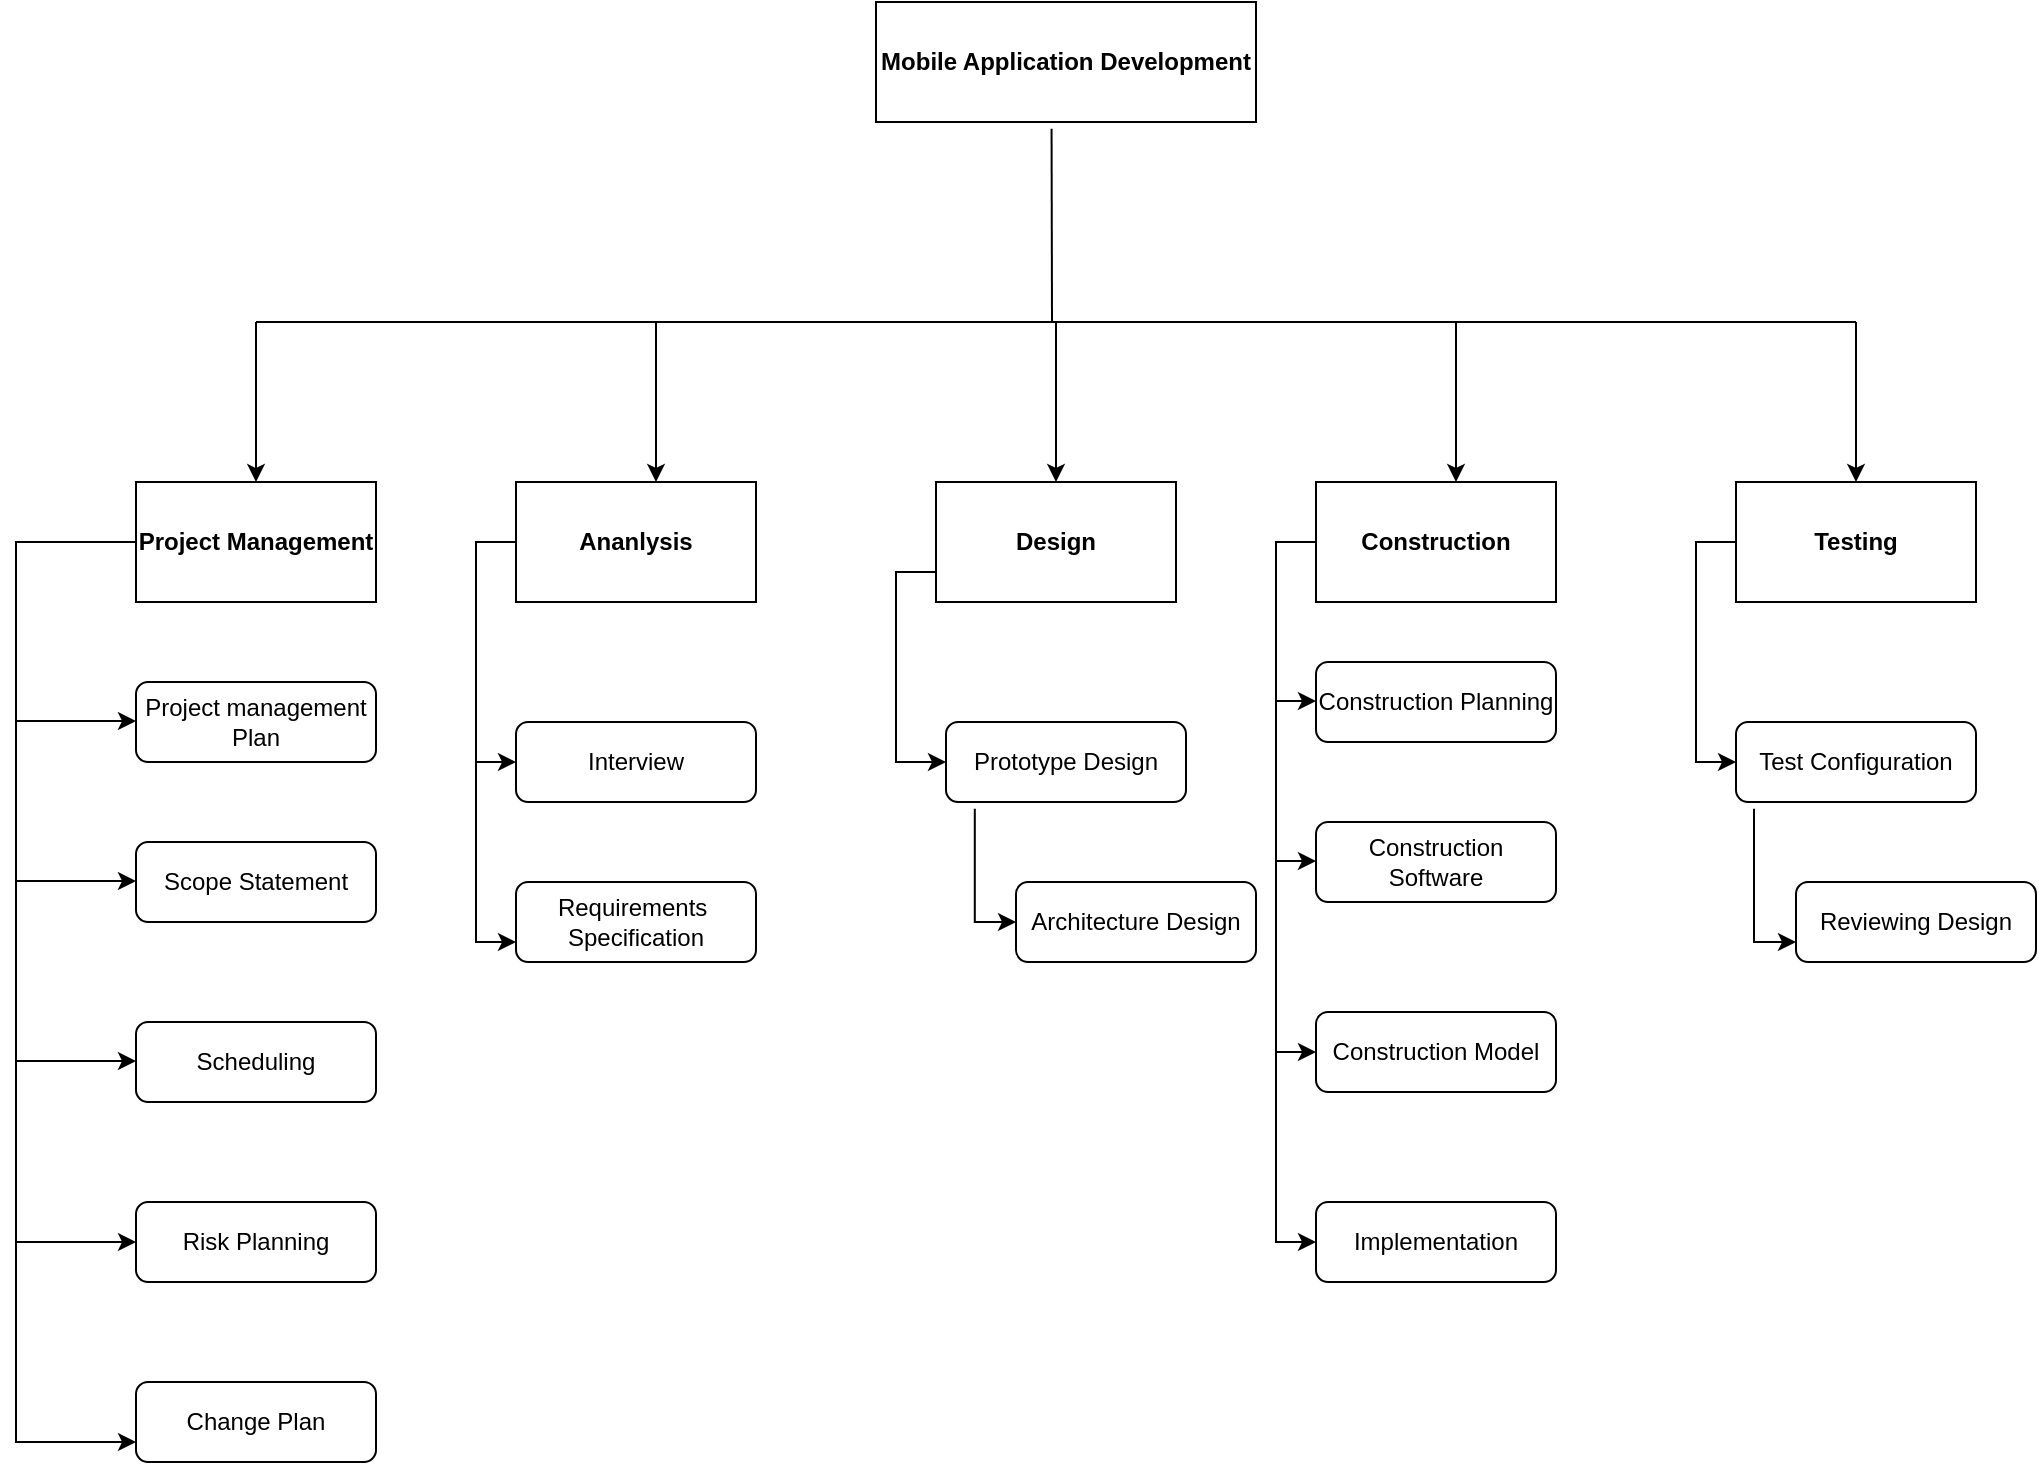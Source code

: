 <mxfile version="13.9.9" type="device"><diagram id="prtHgNgQTEPvFCAcTncT" name="Page-1"><mxGraphModel dx="2290" dy="846" grid="1" gridSize="10" guides="1" tooltips="1" connect="1" arrows="1" fold="1" page="1" pageScale="1" pageWidth="827" pageHeight="1169" math="0" shadow="0"><root><mxCell id="0"/><mxCell id="1" parent="0"/><mxCell id="hB0fNPm98DXGU77ou9Tp-1" value="&lt;b&gt;Mobile Application Development&lt;/b&gt;" style="rounded=0;whiteSpace=wrap;html=1;" parent="1" vertex="1"><mxGeometry x="310" y="80" width="190" height="60" as="geometry"/></mxCell><mxCell id="hB0fNPm98DXGU77ou9Tp-4" value="" style="endArrow=none;html=1;entryX=0.462;entryY=1.057;entryDx=0;entryDy=0;entryPerimeter=0;" parent="1" target="hB0fNPm98DXGU77ou9Tp-1" edge="1"><mxGeometry width="50" height="50" relative="1" as="geometry"><mxPoint x="398" y="240" as="sourcePoint"/><mxPoint x="440" y="270" as="targetPoint"/></mxGeometry></mxCell><mxCell id="hB0fNPm98DXGU77ou9Tp-5" value="" style="endArrow=none;html=1;" parent="1" edge="1"><mxGeometry width="50" height="50" relative="1" as="geometry"><mxPoint y="240" as="sourcePoint"/><mxPoint x="800" y="240" as="targetPoint"/></mxGeometry></mxCell><mxCell id="hB0fNPm98DXGU77ou9Tp-6" value="" style="endArrow=classic;html=1;" parent="1" edge="1"><mxGeometry width="50" height="50" relative="1" as="geometry"><mxPoint y="240" as="sourcePoint"/><mxPoint y="320" as="targetPoint"/></mxGeometry></mxCell><mxCell id="hB0fNPm98DXGU77ou9Tp-23" style="edgeStyle=orthogonalEdgeStyle;rounded=0;orthogonalLoop=1;jettySize=auto;html=1;exitX=0;exitY=0.5;exitDx=0;exitDy=0;entryX=0;entryY=0.75;entryDx=0;entryDy=0;" parent="1" source="hB0fNPm98DXGU77ou9Tp-7" target="hB0fNPm98DXGU77ou9Tp-21" edge="1"><mxGeometry relative="1" as="geometry"><Array as="points"><mxPoint x="-120" y="350"/><mxPoint x="-120" y="800"/></Array></mxGeometry></mxCell><mxCell id="hB0fNPm98DXGU77ou9Tp-7" value="&lt;b&gt;Project Management&lt;/b&gt;" style="rounded=0;whiteSpace=wrap;html=1;" parent="1" vertex="1"><mxGeometry x="-60" y="320" width="120" height="60" as="geometry"/></mxCell><mxCell id="hB0fNPm98DXGU77ou9Tp-8" value="" style="endArrow=classic;html=1;" parent="1" edge="1"><mxGeometry width="50" height="50" relative="1" as="geometry"><mxPoint x="400" y="240" as="sourcePoint"/><mxPoint x="400" y="320" as="targetPoint"/></mxGeometry></mxCell><mxCell id="hB0fNPm98DXGU77ou9Tp-9" value="" style="endArrow=classic;html=1;" parent="1" edge="1"><mxGeometry width="50" height="50" relative="1" as="geometry"><mxPoint x="600" y="240" as="sourcePoint"/><mxPoint x="600" y="320" as="targetPoint"/></mxGeometry></mxCell><mxCell id="hB0fNPm98DXGU77ou9Tp-10" value="" style="endArrow=classic;html=1;" parent="1" edge="1"><mxGeometry width="50" height="50" relative="1" as="geometry"><mxPoint x="800" y="240" as="sourcePoint"/><mxPoint x="800" y="320" as="targetPoint"/></mxGeometry></mxCell><mxCell id="hB0fNPm98DXGU77ou9Tp-11" value="" style="endArrow=classic;html=1;" parent="1" edge="1"><mxGeometry width="50" height="50" relative="1" as="geometry"><mxPoint x="200" y="240" as="sourcePoint"/><mxPoint x="200" y="320" as="targetPoint"/></mxGeometry></mxCell><mxCell id="hB0fNPm98DXGU77ou9Tp-30" style="edgeStyle=orthogonalEdgeStyle;rounded=0;orthogonalLoop=1;jettySize=auto;html=1;entryX=0;entryY=0.75;entryDx=0;entryDy=0;exitX=0;exitY=0.5;exitDx=0;exitDy=0;" parent="1" source="hB0fNPm98DXGU77ou9Tp-12" target="hB0fNPm98DXGU77ou9Tp-29" edge="1"><mxGeometry relative="1" as="geometry"/></mxCell><mxCell id="hB0fNPm98DXGU77ou9Tp-12" value="&lt;b&gt;Ananlysis&lt;/b&gt;" style="rounded=0;whiteSpace=wrap;html=1;" parent="1" vertex="1"><mxGeometry x="130" y="320" width="120" height="60" as="geometry"/></mxCell><mxCell id="hB0fNPm98DXGU77ou9Tp-33" style="edgeStyle=orthogonalEdgeStyle;rounded=0;orthogonalLoop=1;jettySize=auto;html=1;entryX=0;entryY=0.5;entryDx=0;entryDy=0;exitX=0;exitY=0.75;exitDx=0;exitDy=0;" parent="1" source="hB0fNPm98DXGU77ou9Tp-13" target="hB0fNPm98DXGU77ou9Tp-32" edge="1"><mxGeometry relative="1" as="geometry"/></mxCell><mxCell id="hB0fNPm98DXGU77ou9Tp-13" value="&lt;b&gt;Design&lt;/b&gt;" style="rounded=0;whiteSpace=wrap;html=1;" parent="1" vertex="1"><mxGeometry x="340" y="320" width="120" height="60" as="geometry"/></mxCell><mxCell id="hB0fNPm98DXGU77ou9Tp-42" style="edgeStyle=orthogonalEdgeStyle;rounded=0;orthogonalLoop=1;jettySize=auto;html=1;entryX=0;entryY=0.5;entryDx=0;entryDy=0;exitX=0;exitY=0.5;exitDx=0;exitDy=0;" parent="1" source="hB0fNPm98DXGU77ou9Tp-14" target="hB0fNPm98DXGU77ou9Tp-39" edge="1"><mxGeometry relative="1" as="geometry"/></mxCell><mxCell id="hB0fNPm98DXGU77ou9Tp-14" value="&lt;b&gt;Construction&lt;/b&gt;" style="rounded=0;whiteSpace=wrap;html=1;" parent="1" vertex="1"><mxGeometry x="530" y="320" width="120" height="60" as="geometry"/></mxCell><mxCell id="hB0fNPm98DXGU77ou9Tp-47" style="edgeStyle=orthogonalEdgeStyle;rounded=0;orthogonalLoop=1;jettySize=auto;html=1;entryX=0;entryY=0.5;entryDx=0;entryDy=0;exitX=0;exitY=0.5;exitDx=0;exitDy=0;" parent="1" source="hB0fNPm98DXGU77ou9Tp-15" target="hB0fNPm98DXGU77ou9Tp-40" edge="1"><mxGeometry relative="1" as="geometry"/></mxCell><mxCell id="hB0fNPm98DXGU77ou9Tp-15" value="&lt;b&gt;Testing&lt;/b&gt;" style="rounded=0;whiteSpace=wrap;html=1;" parent="1" vertex="1"><mxGeometry x="740" y="320" width="120" height="60" as="geometry"/></mxCell><mxCell id="hB0fNPm98DXGU77ou9Tp-17" value="Project management&lt;br&gt;Plan" style="rounded=1;whiteSpace=wrap;html=1;" parent="1" vertex="1"><mxGeometry x="-60" y="420" width="120" height="40" as="geometry"/></mxCell><mxCell id="hB0fNPm98DXGU77ou9Tp-18" value="Scope Statement" style="rounded=1;whiteSpace=wrap;html=1;" parent="1" vertex="1"><mxGeometry x="-60" y="500" width="120" height="40" as="geometry"/></mxCell><mxCell id="hB0fNPm98DXGU77ou9Tp-19" value="Scheduling" style="rounded=1;whiteSpace=wrap;html=1;" parent="1" vertex="1"><mxGeometry x="-60" y="590" width="120" height="40" as="geometry"/></mxCell><mxCell id="hB0fNPm98DXGU77ou9Tp-20" value="Risk Planning" style="rounded=1;whiteSpace=wrap;html=1;" parent="1" vertex="1"><mxGeometry x="-60" y="680" width="120" height="40" as="geometry"/></mxCell><mxCell id="hB0fNPm98DXGU77ou9Tp-21" value="Change Plan" style="rounded=1;whiteSpace=wrap;html=1;" parent="1" vertex="1"><mxGeometry x="-60" y="770" width="120" height="40" as="geometry"/></mxCell><mxCell id="hB0fNPm98DXGU77ou9Tp-24" value="" style="endArrow=classic;html=1;entryX=0;entryY=0.5;entryDx=0;entryDy=0;" parent="1" target="hB0fNPm98DXGU77ou9Tp-20" edge="1"><mxGeometry width="50" height="50" relative="1" as="geometry"><mxPoint x="-120" y="700" as="sourcePoint"/><mxPoint x="340" y="560" as="targetPoint"/></mxGeometry></mxCell><mxCell id="hB0fNPm98DXGU77ou9Tp-25" value="" style="endArrow=classic;html=1;entryX=0;entryY=0.5;entryDx=0;entryDy=0;" parent="1" edge="1"><mxGeometry width="50" height="50" relative="1" as="geometry"><mxPoint x="-120" y="609.5" as="sourcePoint"/><mxPoint x="-60" y="609.5" as="targetPoint"/></mxGeometry></mxCell><mxCell id="hB0fNPm98DXGU77ou9Tp-26" value="" style="endArrow=classic;html=1;entryX=0;entryY=0.5;entryDx=0;entryDy=0;" parent="1" edge="1"><mxGeometry width="50" height="50" relative="1" as="geometry"><mxPoint x="-120" y="519.5" as="sourcePoint"/><mxPoint x="-60" y="519.5" as="targetPoint"/></mxGeometry></mxCell><mxCell id="hB0fNPm98DXGU77ou9Tp-27" value="" style="endArrow=classic;html=1;entryX=0;entryY=0.5;entryDx=0;entryDy=0;" parent="1" edge="1"><mxGeometry width="50" height="50" relative="1" as="geometry"><mxPoint x="-120" y="439.5" as="sourcePoint"/><mxPoint x="-60" y="439.5" as="targetPoint"/></mxGeometry></mxCell><mxCell id="hB0fNPm98DXGU77ou9Tp-28" value="Interview" style="rounded=1;whiteSpace=wrap;html=1;" parent="1" vertex="1"><mxGeometry x="130" y="440" width="120" height="40" as="geometry"/></mxCell><mxCell id="hB0fNPm98DXGU77ou9Tp-29" value="Requirements&amp;nbsp;&lt;br&gt;Specification" style="rounded=1;whiteSpace=wrap;html=1;" parent="1" vertex="1"><mxGeometry x="130" y="520" width="120" height="40" as="geometry"/></mxCell><mxCell id="hB0fNPm98DXGU77ou9Tp-31" value="" style="endArrow=classic;html=1;entryX=0;entryY=0.5;entryDx=0;entryDy=0;" parent="1" target="hB0fNPm98DXGU77ou9Tp-28" edge="1"><mxGeometry width="50" height="50" relative="1" as="geometry"><mxPoint x="110" y="460" as="sourcePoint"/><mxPoint x="430" y="470" as="targetPoint"/></mxGeometry></mxCell><mxCell id="hB0fNPm98DXGU77ou9Tp-35" style="edgeStyle=orthogonalEdgeStyle;rounded=0;orthogonalLoop=1;jettySize=auto;html=1;entryX=0;entryY=0.5;entryDx=0;entryDy=0;exitX=0.12;exitY=1.085;exitDx=0;exitDy=0;exitPerimeter=0;" parent="1" source="hB0fNPm98DXGU77ou9Tp-32" target="hB0fNPm98DXGU77ou9Tp-34" edge="1"><mxGeometry relative="1" as="geometry"><Array as="points"><mxPoint x="359" y="540"/></Array></mxGeometry></mxCell><mxCell id="hB0fNPm98DXGU77ou9Tp-32" value="Prototype Design" style="rounded=1;whiteSpace=wrap;html=1;" parent="1" vertex="1"><mxGeometry x="345" y="440" width="120" height="40" as="geometry"/></mxCell><mxCell id="hB0fNPm98DXGU77ou9Tp-34" value="Architecture Design" style="rounded=1;whiteSpace=wrap;html=1;" parent="1" vertex="1"><mxGeometry x="380" y="520" width="120" height="40" as="geometry"/></mxCell><mxCell id="hB0fNPm98DXGU77ou9Tp-36" value="Construction Planning" style="rounded=1;whiteSpace=wrap;html=1;" parent="1" vertex="1"><mxGeometry x="530" y="410" width="120" height="40" as="geometry"/></mxCell><mxCell id="hB0fNPm98DXGU77ou9Tp-37" value="Construction Software" style="rounded=1;whiteSpace=wrap;html=1;" parent="1" vertex="1"><mxGeometry x="530" y="490" width="120" height="40" as="geometry"/></mxCell><mxCell id="hB0fNPm98DXGU77ou9Tp-38" value="Construction Model" style="rounded=1;whiteSpace=wrap;html=1;" parent="1" vertex="1"><mxGeometry x="530" y="585" width="120" height="40" as="geometry"/></mxCell><mxCell id="hB0fNPm98DXGU77ou9Tp-39" value="Implementation" style="rounded=1;whiteSpace=wrap;html=1;" parent="1" vertex="1"><mxGeometry x="530" y="680" width="120" height="40" as="geometry"/></mxCell><mxCell id="hB0fNPm98DXGU77ou9Tp-48" style="edgeStyle=orthogonalEdgeStyle;rounded=0;orthogonalLoop=1;jettySize=auto;html=1;entryX=0;entryY=0.75;entryDx=0;entryDy=0;exitX=0.075;exitY=1.085;exitDx=0;exitDy=0;exitPerimeter=0;" parent="1" source="hB0fNPm98DXGU77ou9Tp-40" target="hB0fNPm98DXGU77ou9Tp-41" edge="1"><mxGeometry relative="1" as="geometry"/></mxCell><mxCell id="hB0fNPm98DXGU77ou9Tp-40" value="Test Configuration" style="rounded=1;whiteSpace=wrap;html=1;" parent="1" vertex="1"><mxGeometry x="740" y="440" width="120" height="40" as="geometry"/></mxCell><mxCell id="hB0fNPm98DXGU77ou9Tp-41" value="Reviewing Design" style="rounded=1;whiteSpace=wrap;html=1;" parent="1" vertex="1"><mxGeometry x="770" y="520" width="120" height="40" as="geometry"/></mxCell><mxCell id="hB0fNPm98DXGU77ou9Tp-43" value="" style="endArrow=classic;html=1;entryX=0;entryY=0.5;entryDx=0;entryDy=0;" parent="1" target="hB0fNPm98DXGU77ou9Tp-38" edge="1"><mxGeometry width="50" height="50" relative="1" as="geometry"><mxPoint x="510" y="605" as="sourcePoint"/><mxPoint x="610" y="500" as="targetPoint"/></mxGeometry></mxCell><mxCell id="hB0fNPm98DXGU77ou9Tp-45" value="" style="endArrow=classic;html=1;entryX=0;entryY=0.5;entryDx=0;entryDy=0;" parent="1" edge="1"><mxGeometry width="50" height="50" relative="1" as="geometry"><mxPoint x="510" y="509.5" as="sourcePoint"/><mxPoint x="530" y="509.5" as="targetPoint"/></mxGeometry></mxCell><mxCell id="hB0fNPm98DXGU77ou9Tp-46" value="" style="endArrow=classic;html=1;entryX=0;entryY=0.5;entryDx=0;entryDy=0;" parent="1" edge="1"><mxGeometry width="50" height="50" relative="1" as="geometry"><mxPoint x="510" y="429.5" as="sourcePoint"/><mxPoint x="530" y="429.5" as="targetPoint"/></mxGeometry></mxCell></root></mxGraphModel></diagram></mxfile>
